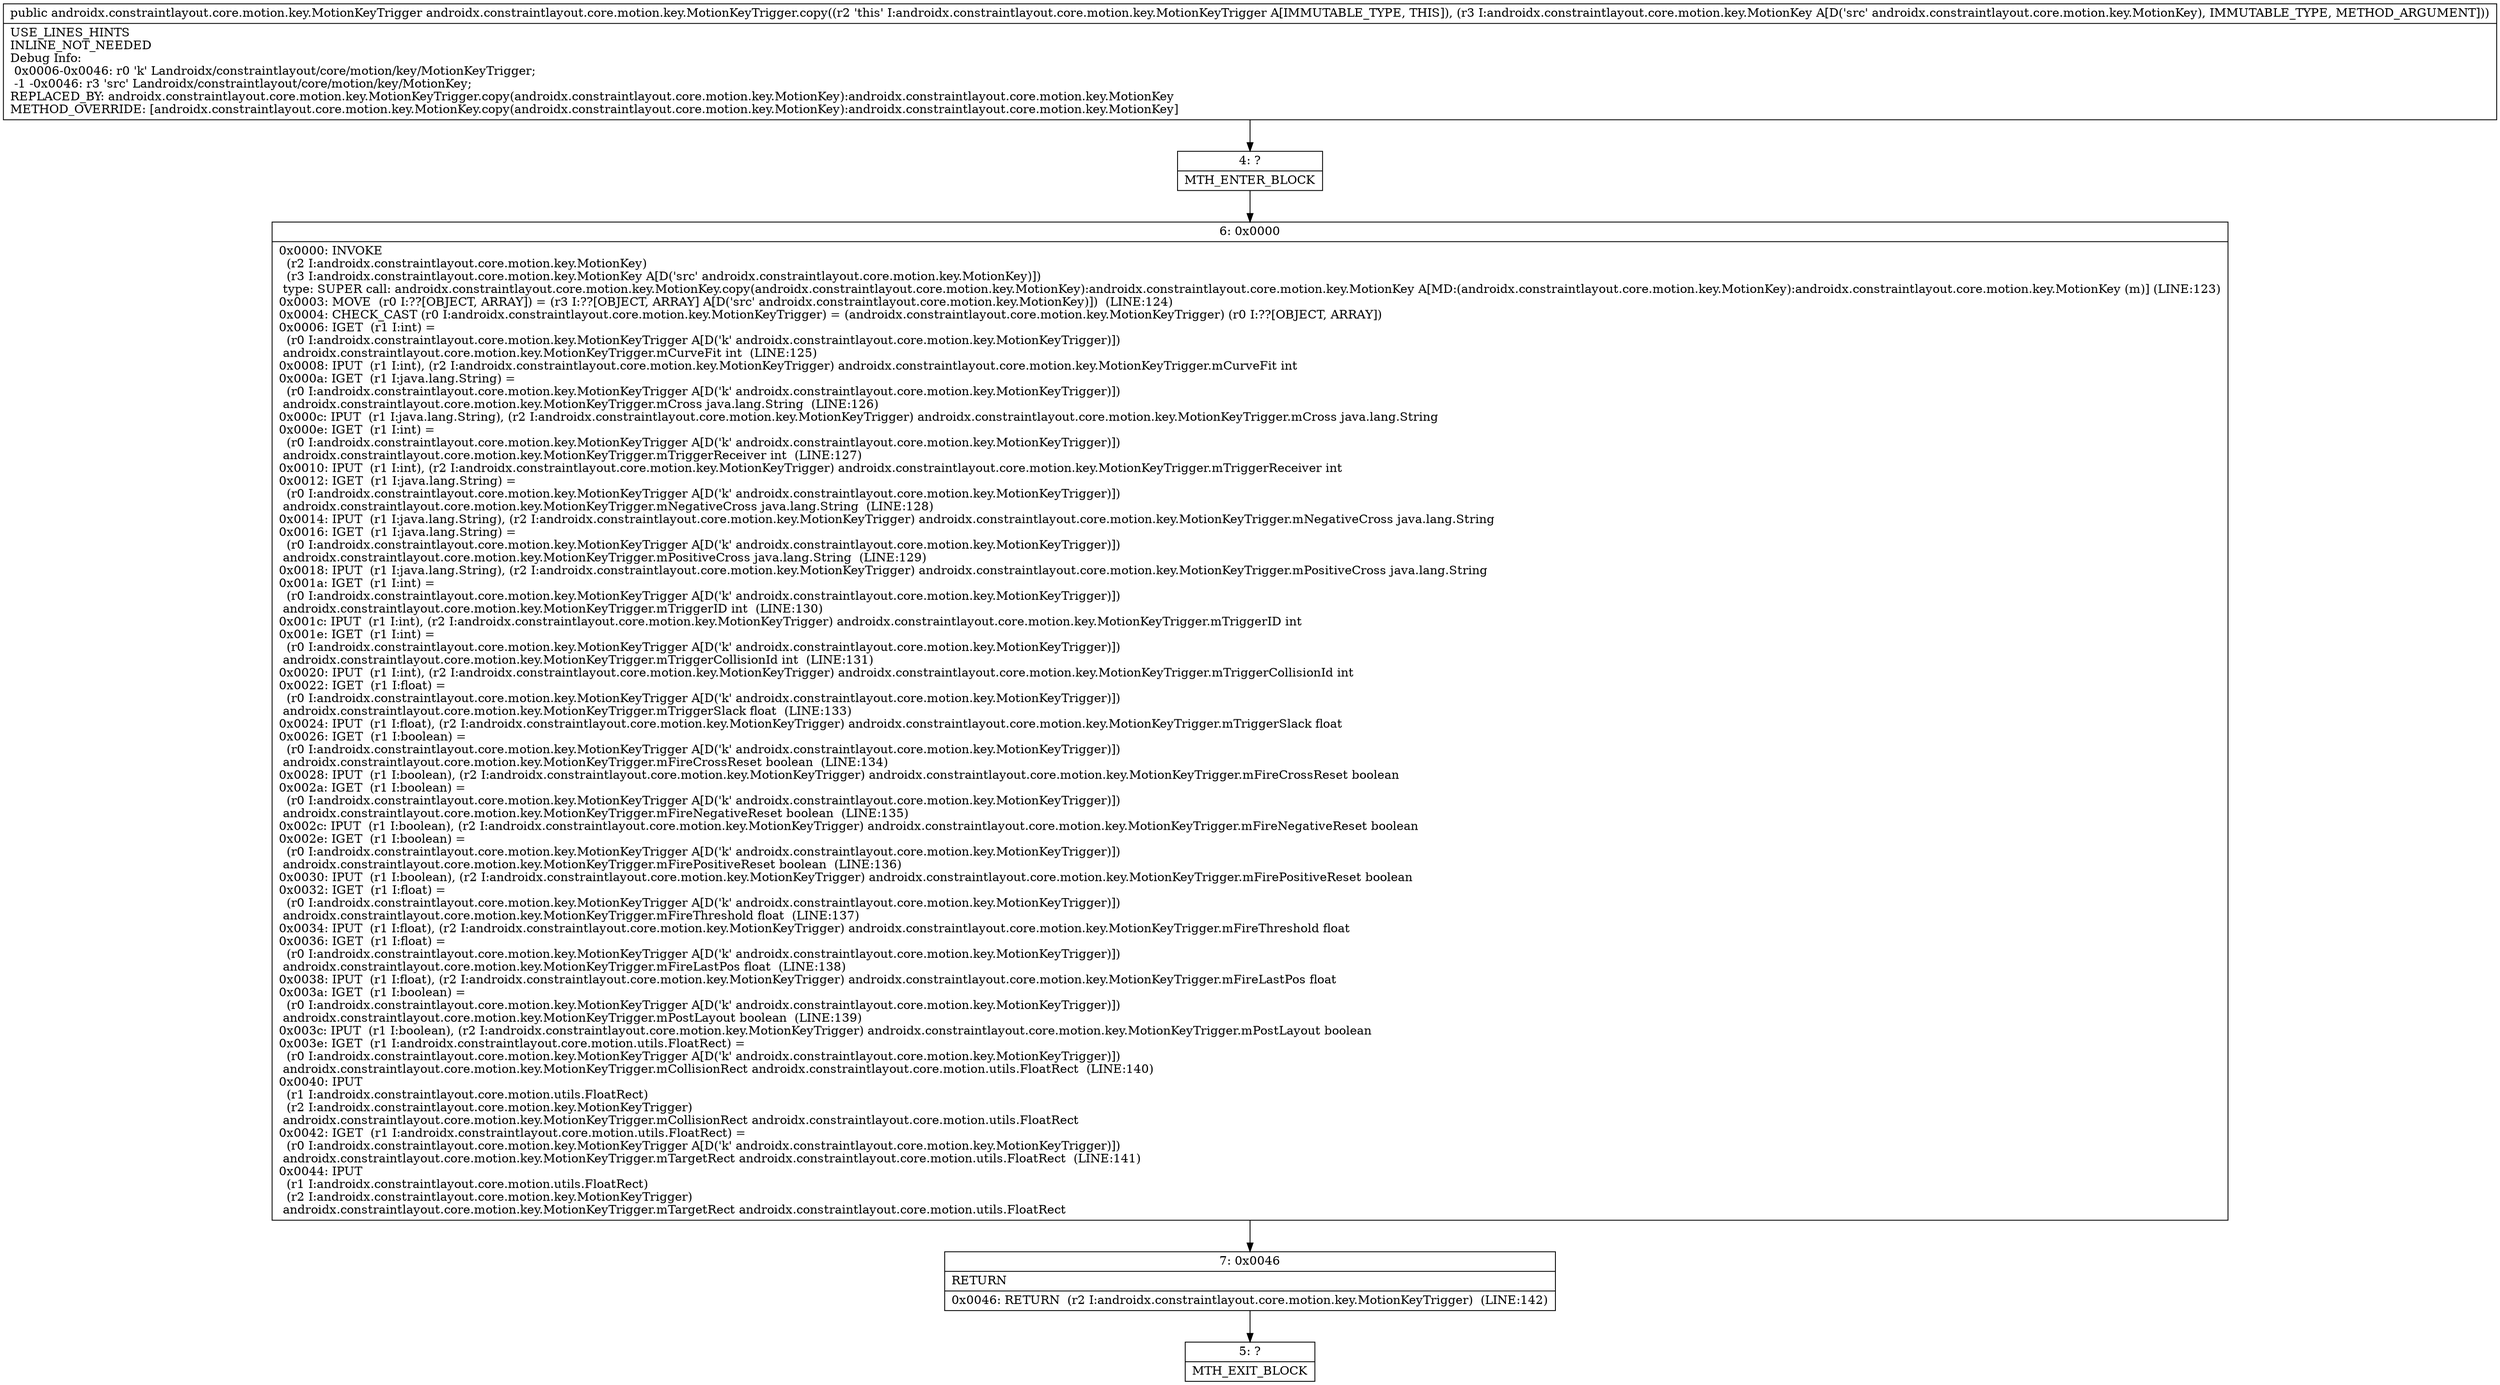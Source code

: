 digraph "CFG forandroidx.constraintlayout.core.motion.key.MotionKeyTrigger.copy(Landroidx\/constraintlayout\/core\/motion\/key\/MotionKey;)Landroidx\/constraintlayout\/core\/motion\/key\/MotionKeyTrigger;" {
Node_4 [shape=record,label="{4\:\ ?|MTH_ENTER_BLOCK\l}"];
Node_6 [shape=record,label="{6\:\ 0x0000|0x0000: INVOKE  \l  (r2 I:androidx.constraintlayout.core.motion.key.MotionKey)\l  (r3 I:androidx.constraintlayout.core.motion.key.MotionKey A[D('src' androidx.constraintlayout.core.motion.key.MotionKey)])\l type: SUPER call: androidx.constraintlayout.core.motion.key.MotionKey.copy(androidx.constraintlayout.core.motion.key.MotionKey):androidx.constraintlayout.core.motion.key.MotionKey A[MD:(androidx.constraintlayout.core.motion.key.MotionKey):androidx.constraintlayout.core.motion.key.MotionKey (m)] (LINE:123)\l0x0003: MOVE  (r0 I:??[OBJECT, ARRAY]) = (r3 I:??[OBJECT, ARRAY] A[D('src' androidx.constraintlayout.core.motion.key.MotionKey)])  (LINE:124)\l0x0004: CHECK_CAST (r0 I:androidx.constraintlayout.core.motion.key.MotionKeyTrigger) = (androidx.constraintlayout.core.motion.key.MotionKeyTrigger) (r0 I:??[OBJECT, ARRAY]) \l0x0006: IGET  (r1 I:int) = \l  (r0 I:androidx.constraintlayout.core.motion.key.MotionKeyTrigger A[D('k' androidx.constraintlayout.core.motion.key.MotionKeyTrigger)])\l androidx.constraintlayout.core.motion.key.MotionKeyTrigger.mCurveFit int  (LINE:125)\l0x0008: IPUT  (r1 I:int), (r2 I:androidx.constraintlayout.core.motion.key.MotionKeyTrigger) androidx.constraintlayout.core.motion.key.MotionKeyTrigger.mCurveFit int \l0x000a: IGET  (r1 I:java.lang.String) = \l  (r0 I:androidx.constraintlayout.core.motion.key.MotionKeyTrigger A[D('k' androidx.constraintlayout.core.motion.key.MotionKeyTrigger)])\l androidx.constraintlayout.core.motion.key.MotionKeyTrigger.mCross java.lang.String  (LINE:126)\l0x000c: IPUT  (r1 I:java.lang.String), (r2 I:androidx.constraintlayout.core.motion.key.MotionKeyTrigger) androidx.constraintlayout.core.motion.key.MotionKeyTrigger.mCross java.lang.String \l0x000e: IGET  (r1 I:int) = \l  (r0 I:androidx.constraintlayout.core.motion.key.MotionKeyTrigger A[D('k' androidx.constraintlayout.core.motion.key.MotionKeyTrigger)])\l androidx.constraintlayout.core.motion.key.MotionKeyTrigger.mTriggerReceiver int  (LINE:127)\l0x0010: IPUT  (r1 I:int), (r2 I:androidx.constraintlayout.core.motion.key.MotionKeyTrigger) androidx.constraintlayout.core.motion.key.MotionKeyTrigger.mTriggerReceiver int \l0x0012: IGET  (r1 I:java.lang.String) = \l  (r0 I:androidx.constraintlayout.core.motion.key.MotionKeyTrigger A[D('k' androidx.constraintlayout.core.motion.key.MotionKeyTrigger)])\l androidx.constraintlayout.core.motion.key.MotionKeyTrigger.mNegativeCross java.lang.String  (LINE:128)\l0x0014: IPUT  (r1 I:java.lang.String), (r2 I:androidx.constraintlayout.core.motion.key.MotionKeyTrigger) androidx.constraintlayout.core.motion.key.MotionKeyTrigger.mNegativeCross java.lang.String \l0x0016: IGET  (r1 I:java.lang.String) = \l  (r0 I:androidx.constraintlayout.core.motion.key.MotionKeyTrigger A[D('k' androidx.constraintlayout.core.motion.key.MotionKeyTrigger)])\l androidx.constraintlayout.core.motion.key.MotionKeyTrigger.mPositiveCross java.lang.String  (LINE:129)\l0x0018: IPUT  (r1 I:java.lang.String), (r2 I:androidx.constraintlayout.core.motion.key.MotionKeyTrigger) androidx.constraintlayout.core.motion.key.MotionKeyTrigger.mPositiveCross java.lang.String \l0x001a: IGET  (r1 I:int) = \l  (r0 I:androidx.constraintlayout.core.motion.key.MotionKeyTrigger A[D('k' androidx.constraintlayout.core.motion.key.MotionKeyTrigger)])\l androidx.constraintlayout.core.motion.key.MotionKeyTrigger.mTriggerID int  (LINE:130)\l0x001c: IPUT  (r1 I:int), (r2 I:androidx.constraintlayout.core.motion.key.MotionKeyTrigger) androidx.constraintlayout.core.motion.key.MotionKeyTrigger.mTriggerID int \l0x001e: IGET  (r1 I:int) = \l  (r0 I:androidx.constraintlayout.core.motion.key.MotionKeyTrigger A[D('k' androidx.constraintlayout.core.motion.key.MotionKeyTrigger)])\l androidx.constraintlayout.core.motion.key.MotionKeyTrigger.mTriggerCollisionId int  (LINE:131)\l0x0020: IPUT  (r1 I:int), (r2 I:androidx.constraintlayout.core.motion.key.MotionKeyTrigger) androidx.constraintlayout.core.motion.key.MotionKeyTrigger.mTriggerCollisionId int \l0x0022: IGET  (r1 I:float) = \l  (r0 I:androidx.constraintlayout.core.motion.key.MotionKeyTrigger A[D('k' androidx.constraintlayout.core.motion.key.MotionKeyTrigger)])\l androidx.constraintlayout.core.motion.key.MotionKeyTrigger.mTriggerSlack float  (LINE:133)\l0x0024: IPUT  (r1 I:float), (r2 I:androidx.constraintlayout.core.motion.key.MotionKeyTrigger) androidx.constraintlayout.core.motion.key.MotionKeyTrigger.mTriggerSlack float \l0x0026: IGET  (r1 I:boolean) = \l  (r0 I:androidx.constraintlayout.core.motion.key.MotionKeyTrigger A[D('k' androidx.constraintlayout.core.motion.key.MotionKeyTrigger)])\l androidx.constraintlayout.core.motion.key.MotionKeyTrigger.mFireCrossReset boolean  (LINE:134)\l0x0028: IPUT  (r1 I:boolean), (r2 I:androidx.constraintlayout.core.motion.key.MotionKeyTrigger) androidx.constraintlayout.core.motion.key.MotionKeyTrigger.mFireCrossReset boolean \l0x002a: IGET  (r1 I:boolean) = \l  (r0 I:androidx.constraintlayout.core.motion.key.MotionKeyTrigger A[D('k' androidx.constraintlayout.core.motion.key.MotionKeyTrigger)])\l androidx.constraintlayout.core.motion.key.MotionKeyTrigger.mFireNegativeReset boolean  (LINE:135)\l0x002c: IPUT  (r1 I:boolean), (r2 I:androidx.constraintlayout.core.motion.key.MotionKeyTrigger) androidx.constraintlayout.core.motion.key.MotionKeyTrigger.mFireNegativeReset boolean \l0x002e: IGET  (r1 I:boolean) = \l  (r0 I:androidx.constraintlayout.core.motion.key.MotionKeyTrigger A[D('k' androidx.constraintlayout.core.motion.key.MotionKeyTrigger)])\l androidx.constraintlayout.core.motion.key.MotionKeyTrigger.mFirePositiveReset boolean  (LINE:136)\l0x0030: IPUT  (r1 I:boolean), (r2 I:androidx.constraintlayout.core.motion.key.MotionKeyTrigger) androidx.constraintlayout.core.motion.key.MotionKeyTrigger.mFirePositiveReset boolean \l0x0032: IGET  (r1 I:float) = \l  (r0 I:androidx.constraintlayout.core.motion.key.MotionKeyTrigger A[D('k' androidx.constraintlayout.core.motion.key.MotionKeyTrigger)])\l androidx.constraintlayout.core.motion.key.MotionKeyTrigger.mFireThreshold float  (LINE:137)\l0x0034: IPUT  (r1 I:float), (r2 I:androidx.constraintlayout.core.motion.key.MotionKeyTrigger) androidx.constraintlayout.core.motion.key.MotionKeyTrigger.mFireThreshold float \l0x0036: IGET  (r1 I:float) = \l  (r0 I:androidx.constraintlayout.core.motion.key.MotionKeyTrigger A[D('k' androidx.constraintlayout.core.motion.key.MotionKeyTrigger)])\l androidx.constraintlayout.core.motion.key.MotionKeyTrigger.mFireLastPos float  (LINE:138)\l0x0038: IPUT  (r1 I:float), (r2 I:androidx.constraintlayout.core.motion.key.MotionKeyTrigger) androidx.constraintlayout.core.motion.key.MotionKeyTrigger.mFireLastPos float \l0x003a: IGET  (r1 I:boolean) = \l  (r0 I:androidx.constraintlayout.core.motion.key.MotionKeyTrigger A[D('k' androidx.constraintlayout.core.motion.key.MotionKeyTrigger)])\l androidx.constraintlayout.core.motion.key.MotionKeyTrigger.mPostLayout boolean  (LINE:139)\l0x003c: IPUT  (r1 I:boolean), (r2 I:androidx.constraintlayout.core.motion.key.MotionKeyTrigger) androidx.constraintlayout.core.motion.key.MotionKeyTrigger.mPostLayout boolean \l0x003e: IGET  (r1 I:androidx.constraintlayout.core.motion.utils.FloatRect) = \l  (r0 I:androidx.constraintlayout.core.motion.key.MotionKeyTrigger A[D('k' androidx.constraintlayout.core.motion.key.MotionKeyTrigger)])\l androidx.constraintlayout.core.motion.key.MotionKeyTrigger.mCollisionRect androidx.constraintlayout.core.motion.utils.FloatRect  (LINE:140)\l0x0040: IPUT  \l  (r1 I:androidx.constraintlayout.core.motion.utils.FloatRect)\l  (r2 I:androidx.constraintlayout.core.motion.key.MotionKeyTrigger)\l androidx.constraintlayout.core.motion.key.MotionKeyTrigger.mCollisionRect androidx.constraintlayout.core.motion.utils.FloatRect \l0x0042: IGET  (r1 I:androidx.constraintlayout.core.motion.utils.FloatRect) = \l  (r0 I:androidx.constraintlayout.core.motion.key.MotionKeyTrigger A[D('k' androidx.constraintlayout.core.motion.key.MotionKeyTrigger)])\l androidx.constraintlayout.core.motion.key.MotionKeyTrigger.mTargetRect androidx.constraintlayout.core.motion.utils.FloatRect  (LINE:141)\l0x0044: IPUT  \l  (r1 I:androidx.constraintlayout.core.motion.utils.FloatRect)\l  (r2 I:androidx.constraintlayout.core.motion.key.MotionKeyTrigger)\l androidx.constraintlayout.core.motion.key.MotionKeyTrigger.mTargetRect androidx.constraintlayout.core.motion.utils.FloatRect \l}"];
Node_7 [shape=record,label="{7\:\ 0x0046|RETURN\l|0x0046: RETURN  (r2 I:androidx.constraintlayout.core.motion.key.MotionKeyTrigger)  (LINE:142)\l}"];
Node_5 [shape=record,label="{5\:\ ?|MTH_EXIT_BLOCK\l}"];
MethodNode[shape=record,label="{public androidx.constraintlayout.core.motion.key.MotionKeyTrigger androidx.constraintlayout.core.motion.key.MotionKeyTrigger.copy((r2 'this' I:androidx.constraintlayout.core.motion.key.MotionKeyTrigger A[IMMUTABLE_TYPE, THIS]), (r3 I:androidx.constraintlayout.core.motion.key.MotionKey A[D('src' androidx.constraintlayout.core.motion.key.MotionKey), IMMUTABLE_TYPE, METHOD_ARGUMENT]))  | USE_LINES_HINTS\lINLINE_NOT_NEEDED\lDebug Info:\l  0x0006\-0x0046: r0 'k' Landroidx\/constraintlayout\/core\/motion\/key\/MotionKeyTrigger;\l  \-1 \-0x0046: r3 'src' Landroidx\/constraintlayout\/core\/motion\/key\/MotionKey;\lREPLACED_BY: androidx.constraintlayout.core.motion.key.MotionKeyTrigger.copy(androidx.constraintlayout.core.motion.key.MotionKey):androidx.constraintlayout.core.motion.key.MotionKey\lMETHOD_OVERRIDE: [androidx.constraintlayout.core.motion.key.MotionKey.copy(androidx.constraintlayout.core.motion.key.MotionKey):androidx.constraintlayout.core.motion.key.MotionKey]\l}"];
MethodNode -> Node_4;Node_4 -> Node_6;
Node_6 -> Node_7;
Node_7 -> Node_5;
}

